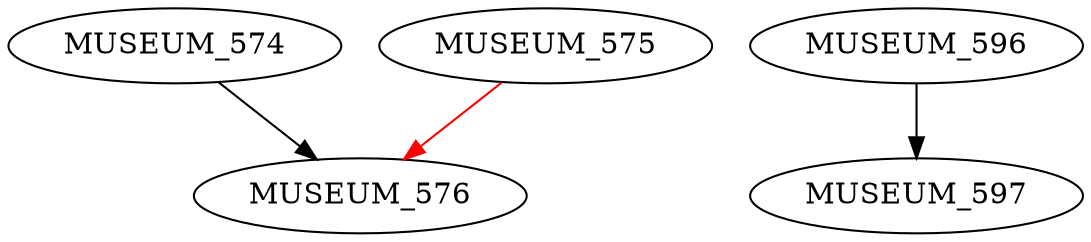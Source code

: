 digraph G {
    edge [color=black];
    MUSEUM_574 -> MUSEUM_576;
    edge [color=red];
    MUSEUM_575 -> MUSEUM_576;
    edge [color=black];
    MUSEUM_596 -> MUSEUM_597;
}
